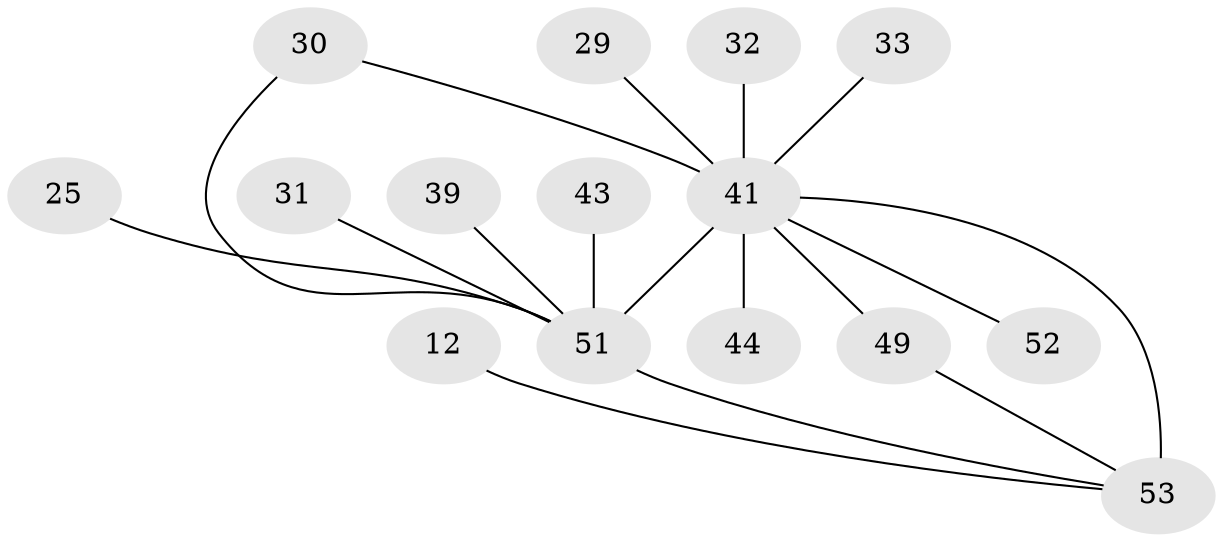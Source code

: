 // original degree distribution, {14: 0.07547169811320754, 15: 0.018867924528301886, 17: 0.018867924528301886, 16: 0.05660377358490566, 18: 0.018867924528301886, 3: 0.20754716981132076, 2: 0.5094339622641509, 4: 0.07547169811320754, 5: 0.018867924528301886}
// Generated by graph-tools (version 1.1) at 2025/48/03/04/25 21:48:54]
// undirected, 15 vertices, 17 edges
graph export_dot {
graph [start="1"]
  node [color=gray90,style=filled];
  12;
  25;
  29;
  30;
  31;
  32;
  33;
  39;
  41 [super="+36"];
  43 [super="+16"];
  44 [super="+38+27"];
  49;
  51 [super="+37+48"];
  52;
  53 [super="+15+40+10+50"];
  12 -- 53 [weight=2];
  25 -- 51 [weight=2];
  29 -- 41;
  30 -- 41;
  30 -- 51;
  31 -- 51 [weight=2];
  32 -- 41 [weight=2];
  33 -- 41 [weight=2];
  39 -- 51 [weight=2];
  41 -- 53 [weight=16];
  41 -- 44 [weight=4];
  41 -- 49;
  41 -- 51 [weight=30];
  41 -- 52;
  43 -- 51 [weight=3];
  49 -- 53;
  51 -- 53 [weight=11];
}
